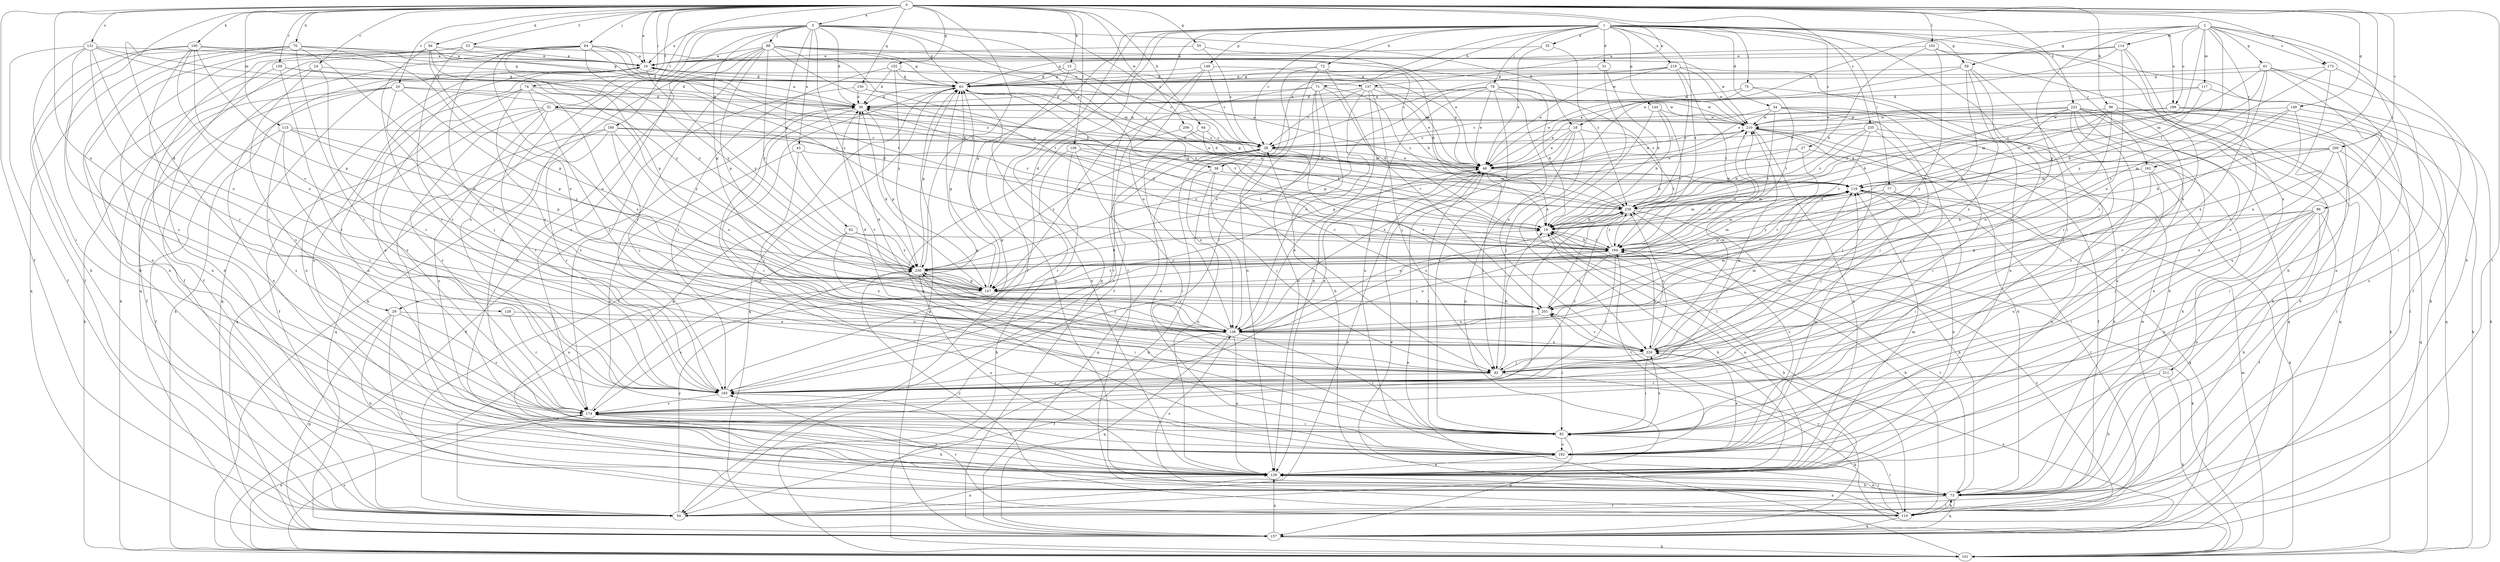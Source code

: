 strict digraph  {
0;
1;
2;
3;
10;
15;
18;
19;
20;
24;
27;
28;
29;
31;
34;
35;
36;
38;
43;
46;
51;
53;
54;
55;
59;
61;
62;
63;
64;
70;
71;
72;
73;
74;
75;
77;
78;
82;
84;
86;
88;
92;
94;
96;
100;
101;
103;
106;
110;
113;
114;
117;
119;
128;
129;
131;
137;
138;
144;
146;
147;
149;
150;
152;
157;
159;
162;
165;
173;
174;
180;
184;
189;
192;
200;
201;
209;
210;
211;
219;
220;
222;
230;
235;
239;
0 -> 3  [label=a];
0 -> 10  [label=a];
0 -> 15  [label=b];
0 -> 20  [label=c];
0 -> 24  [label=c];
0 -> 29  [label=d];
0 -> 51  [label=f];
0 -> 53  [label=f];
0 -> 54  [label=f];
0 -> 55  [label=g];
0 -> 64  [label=h];
0 -> 70  [label=h];
0 -> 74  [label=i];
0 -> 84  [label=j];
0 -> 94  [label=k];
0 -> 96  [label=k];
0 -> 100  [label=k];
0 -> 103  [label=l];
0 -> 106  [label=l];
0 -> 110  [label=l];
0 -> 113  [label=m];
0 -> 128  [label=n];
0 -> 131  [label=o];
0 -> 137  [label=o];
0 -> 149  [label=q];
0 -> 150  [label=q];
0 -> 152  [label=q];
0 -> 159  [label=r];
0 -> 173  [label=s];
0 -> 180  [label=t];
0 -> 200  [label=v];
0 -> 201  [label=v];
0 -> 209  [label=w];
0 -> 222  [label=y];
0 -> 230  [label=y];
0 -> 235  [label=z];
1 -> 27  [label=c];
1 -> 28  [label=c];
1 -> 29  [label=d];
1 -> 31  [label=d];
1 -> 34  [label=d];
1 -> 35  [label=d];
1 -> 38  [label=e];
1 -> 54  [label=f];
1 -> 59  [label=g];
1 -> 71  [label=h];
1 -> 72  [label=h];
1 -> 75  [label=i];
1 -> 77  [label=i];
1 -> 78  [label=i];
1 -> 82  [label=i];
1 -> 110  [label=l];
1 -> 144  [label=p];
1 -> 146  [label=p];
1 -> 147  [label=p];
1 -> 157  [label=q];
1 -> 162  [label=r];
1 -> 184  [label=t];
1 -> 189  [label=u];
1 -> 211  [label=x];
1 -> 219  [label=x];
2 -> 18  [label=b];
2 -> 59  [label=g];
2 -> 61  [label=g];
2 -> 73  [label=h];
2 -> 86  [label=j];
2 -> 114  [label=m];
2 -> 117  [label=m];
2 -> 147  [label=p];
2 -> 162  [label=r];
2 -> 173  [label=s];
2 -> 184  [label=t];
2 -> 189  [label=u];
2 -> 239  [label=z];
3 -> 10  [label=a];
3 -> 18  [label=b];
3 -> 28  [label=c];
3 -> 36  [label=d];
3 -> 38  [label=e];
3 -> 43  [label=e];
3 -> 62  [label=g];
3 -> 63  [label=g];
3 -> 73  [label=h];
3 -> 88  [label=j];
3 -> 147  [label=p];
3 -> 174  [label=s];
3 -> 192  [label=u];
3 -> 230  [label=y];
3 -> 239  [label=z];
10 -> 63  [label=g];
10 -> 101  [label=k];
10 -> 129  [label=n];
10 -> 137  [label=o];
10 -> 157  [label=q];
10 -> 192  [label=u];
10 -> 230  [label=y];
15 -> 28  [label=c];
15 -> 63  [label=g];
15 -> 73  [label=h];
18 -> 28  [label=c];
18 -> 46  [label=e];
18 -> 92  [label=j];
18 -> 129  [label=n];
18 -> 138  [label=o];
18 -> 184  [label=t];
18 -> 230  [label=y];
19 -> 63  [label=g];
19 -> 119  [label=m];
19 -> 129  [label=n];
19 -> 184  [label=t];
20 -> 19  [label=b];
20 -> 36  [label=d];
20 -> 54  [label=f];
20 -> 92  [label=j];
20 -> 101  [label=k];
20 -> 129  [label=n];
20 -> 147  [label=p];
24 -> 63  [label=g];
24 -> 129  [label=n];
24 -> 165  [label=r];
24 -> 174  [label=s];
27 -> 19  [label=b];
27 -> 46  [label=e];
27 -> 73  [label=h];
27 -> 201  [label=v];
28 -> 46  [label=e];
28 -> 92  [label=j];
28 -> 101  [label=k];
28 -> 138  [label=o];
28 -> 165  [label=r];
28 -> 201  [label=v];
28 -> 230  [label=y];
29 -> 73  [label=h];
29 -> 110  [label=l];
29 -> 138  [label=o];
29 -> 157  [label=q];
29 -> 174  [label=s];
31 -> 19  [label=b];
31 -> 63  [label=g];
31 -> 220  [label=x];
34 -> 46  [label=e];
34 -> 82  [label=i];
34 -> 157  [label=q];
34 -> 174  [label=s];
34 -> 184  [label=t];
34 -> 210  [label=w];
35 -> 10  [label=a];
35 -> 46  [label=e];
35 -> 239  [label=z];
36 -> 10  [label=a];
36 -> 82  [label=i];
36 -> 147  [label=p];
36 -> 210  [label=w];
38 -> 92  [label=j];
38 -> 119  [label=m];
38 -> 129  [label=n];
38 -> 157  [label=q];
43 -> 46  [label=e];
43 -> 92  [label=j];
43 -> 192  [label=u];
43 -> 201  [label=v];
46 -> 10  [label=a];
46 -> 82  [label=i];
46 -> 92  [label=j];
46 -> 119  [label=m];
46 -> 210  [label=w];
51 -> 46  [label=e];
51 -> 54  [label=f];
51 -> 157  [label=q];
51 -> 165  [label=r];
51 -> 174  [label=s];
51 -> 192  [label=u];
51 -> 210  [label=w];
51 -> 230  [label=y];
51 -> 239  [label=z];
53 -> 10  [label=a];
53 -> 73  [label=h];
53 -> 101  [label=k];
53 -> 165  [label=r];
53 -> 210  [label=w];
54 -> 19  [label=b];
54 -> 46  [label=e];
54 -> 63  [label=g];
54 -> 129  [label=n];
54 -> 230  [label=y];
55 -> 10  [label=a];
55 -> 19  [label=b];
55 -> 28  [label=c];
59 -> 46  [label=e];
59 -> 63  [label=g];
59 -> 92  [label=j];
59 -> 147  [label=p];
59 -> 165  [label=r];
59 -> 220  [label=x];
61 -> 54  [label=f];
61 -> 63  [label=g];
61 -> 119  [label=m];
61 -> 129  [label=n];
61 -> 192  [label=u];
61 -> 220  [label=x];
61 -> 239  [label=z];
62 -> 129  [label=n];
62 -> 184  [label=t];
62 -> 220  [label=x];
62 -> 230  [label=y];
63 -> 36  [label=d];
63 -> 54  [label=f];
63 -> 129  [label=n];
63 -> 157  [label=q];
63 -> 184  [label=t];
64 -> 19  [label=b];
64 -> 28  [label=c];
64 -> 192  [label=u];
70 -> 10  [label=a];
70 -> 63  [label=g];
70 -> 73  [label=h];
70 -> 82  [label=i];
70 -> 129  [label=n];
70 -> 138  [label=o];
70 -> 147  [label=p];
70 -> 157  [label=q];
70 -> 165  [label=r];
71 -> 19  [label=b];
71 -> 36  [label=d];
71 -> 73  [label=h];
71 -> 129  [label=n];
71 -> 147  [label=p];
71 -> 165  [label=r];
71 -> 239  [label=z];
72 -> 19  [label=b];
72 -> 63  [label=g];
72 -> 129  [label=n];
72 -> 138  [label=o];
72 -> 201  [label=v];
73 -> 54  [label=f];
73 -> 110  [label=l];
73 -> 129  [label=n];
73 -> 138  [label=o];
73 -> 157  [label=q];
73 -> 184  [label=t];
74 -> 36  [label=d];
74 -> 92  [label=j];
74 -> 138  [label=o];
74 -> 174  [label=s];
74 -> 192  [label=u];
74 -> 220  [label=x];
75 -> 36  [label=d];
75 -> 46  [label=e];
75 -> 73  [label=h];
75 -> 184  [label=t];
77 -> 82  [label=i];
77 -> 92  [label=j];
77 -> 230  [label=y];
77 -> 239  [label=z];
78 -> 19  [label=b];
78 -> 36  [label=d];
78 -> 46  [label=e];
78 -> 82  [label=i];
78 -> 147  [label=p];
78 -> 192  [label=u];
78 -> 220  [label=x];
78 -> 239  [label=z];
82 -> 10  [label=a];
82 -> 157  [label=q];
82 -> 192  [label=u];
82 -> 220  [label=x];
84 -> 10  [label=a];
84 -> 19  [label=b];
84 -> 54  [label=f];
84 -> 92  [label=j];
84 -> 138  [label=o];
84 -> 147  [label=p];
84 -> 157  [label=q];
84 -> 184  [label=t];
84 -> 230  [label=y];
84 -> 239  [label=z];
86 -> 19  [label=b];
86 -> 54  [label=f];
86 -> 73  [label=h];
86 -> 82  [label=i];
86 -> 92  [label=j];
86 -> 129  [label=n];
86 -> 147  [label=p];
86 -> 192  [label=u];
88 -> 10  [label=a];
88 -> 19  [label=b];
88 -> 46  [label=e];
88 -> 63  [label=g];
88 -> 101  [label=k];
88 -> 119  [label=m];
88 -> 147  [label=p];
88 -> 165  [label=r];
88 -> 174  [label=s];
88 -> 184  [label=t];
88 -> 210  [label=w];
88 -> 230  [label=y];
92 -> 19  [label=b];
92 -> 101  [label=k];
92 -> 119  [label=m];
92 -> 165  [label=r];
94 -> 10  [label=a];
94 -> 36  [label=d];
94 -> 54  [label=f];
94 -> 138  [label=o];
94 -> 165  [label=r];
94 -> 230  [label=y];
96 -> 110  [label=l];
96 -> 119  [label=m];
96 -> 138  [label=o];
96 -> 157  [label=q];
96 -> 165  [label=r];
96 -> 210  [label=w];
96 -> 230  [label=y];
100 -> 10  [label=a];
100 -> 54  [label=f];
100 -> 63  [label=g];
100 -> 73  [label=h];
100 -> 138  [label=o];
100 -> 147  [label=p];
100 -> 165  [label=r];
100 -> 201  [label=v];
101 -> 36  [label=d];
101 -> 46  [label=e];
101 -> 119  [label=m];
101 -> 174  [label=s];
103 -> 10  [label=a];
103 -> 19  [label=b];
103 -> 73  [label=h];
103 -> 101  [label=k];
103 -> 201  [label=v];
106 -> 46  [label=e];
106 -> 82  [label=i];
106 -> 101  [label=k];
106 -> 165  [label=r];
106 -> 184  [label=t];
110 -> 19  [label=b];
110 -> 46  [label=e];
110 -> 73  [label=h];
110 -> 82  [label=i];
110 -> 129  [label=n];
110 -> 157  [label=q];
110 -> 165  [label=r];
110 -> 184  [label=t];
110 -> 210  [label=w];
110 -> 230  [label=y];
113 -> 28  [label=c];
113 -> 54  [label=f];
113 -> 147  [label=p];
113 -> 165  [label=r];
113 -> 174  [label=s];
113 -> 230  [label=y];
114 -> 10  [label=a];
114 -> 46  [label=e];
114 -> 63  [label=g];
114 -> 138  [label=o];
114 -> 174  [label=s];
114 -> 220  [label=x];
117 -> 19  [label=b];
117 -> 36  [label=d];
117 -> 46  [label=e];
117 -> 101  [label=k];
119 -> 36  [label=d];
119 -> 110  [label=l];
119 -> 129  [label=n];
119 -> 147  [label=p];
119 -> 157  [label=q];
119 -> 239  [label=z];
128 -> 138  [label=o];
128 -> 165  [label=r];
129 -> 19  [label=b];
129 -> 73  [label=h];
129 -> 119  [label=m];
129 -> 165  [label=r];
129 -> 174  [label=s];
131 -> 10  [label=a];
131 -> 54  [label=f];
131 -> 82  [label=i];
131 -> 138  [label=o];
131 -> 165  [label=r];
131 -> 174  [label=s];
131 -> 184  [label=t];
131 -> 230  [label=y];
137 -> 28  [label=c];
137 -> 36  [label=d];
137 -> 46  [label=e];
137 -> 92  [label=j];
137 -> 129  [label=n];
137 -> 138  [label=o];
137 -> 210  [label=w];
138 -> 36  [label=d];
138 -> 46  [label=e];
138 -> 54  [label=f];
138 -> 82  [label=i];
138 -> 119  [label=m];
138 -> 129  [label=n];
138 -> 157  [label=q];
138 -> 220  [label=x];
138 -> 230  [label=y];
138 -> 239  [label=z];
144 -> 19  [label=b];
144 -> 110  [label=l];
144 -> 184  [label=t];
144 -> 210  [label=w];
146 -> 28  [label=c];
146 -> 46  [label=e];
146 -> 54  [label=f];
146 -> 63  [label=g];
146 -> 138  [label=o];
147 -> 36  [label=d];
147 -> 63  [label=g];
147 -> 174  [label=s];
147 -> 184  [label=t];
147 -> 201  [label=v];
147 -> 210  [label=w];
149 -> 138  [label=o];
149 -> 184  [label=t];
149 -> 192  [label=u];
149 -> 201  [label=v];
149 -> 210  [label=w];
150 -> 36  [label=d];
150 -> 174  [label=s];
150 -> 210  [label=w];
152 -> 36  [label=d];
152 -> 46  [label=e];
152 -> 63  [label=g];
152 -> 165  [label=r];
152 -> 230  [label=y];
157 -> 63  [label=g];
157 -> 101  [label=k];
157 -> 129  [label=n];
157 -> 201  [label=v];
157 -> 220  [label=x];
159 -> 36  [label=d];
159 -> 63  [label=g];
159 -> 129  [label=n];
159 -> 165  [label=r];
162 -> 101  [label=k];
162 -> 119  [label=m];
162 -> 129  [label=n];
162 -> 192  [label=u];
165 -> 46  [label=e];
165 -> 63  [label=g];
165 -> 174  [label=s];
165 -> 210  [label=w];
173 -> 63  [label=g];
173 -> 82  [label=i];
173 -> 220  [label=x];
173 -> 230  [label=y];
174 -> 28  [label=c];
174 -> 63  [label=g];
174 -> 73  [label=h];
174 -> 82  [label=i];
174 -> 101  [label=k];
180 -> 28  [label=c];
180 -> 46  [label=e];
180 -> 92  [label=j];
180 -> 129  [label=n];
180 -> 138  [label=o];
180 -> 157  [label=q];
180 -> 165  [label=r];
180 -> 239  [label=z];
184 -> 19  [label=b];
184 -> 36  [label=d];
184 -> 101  [label=k];
184 -> 119  [label=m];
184 -> 138  [label=o];
184 -> 165  [label=r];
184 -> 201  [label=v];
184 -> 220  [label=x];
184 -> 230  [label=y];
184 -> 239  [label=z];
189 -> 46  [label=e];
189 -> 73  [label=h];
189 -> 101  [label=k];
189 -> 110  [label=l];
189 -> 210  [label=w];
189 -> 239  [label=z];
192 -> 36  [label=d];
192 -> 110  [label=l];
192 -> 119  [label=m];
192 -> 129  [label=n];
192 -> 184  [label=t];
192 -> 220  [label=x];
192 -> 239  [label=z];
200 -> 19  [label=b];
200 -> 46  [label=e];
200 -> 82  [label=i];
200 -> 119  [label=m];
200 -> 157  [label=q];
200 -> 220  [label=x];
201 -> 28  [label=c];
201 -> 82  [label=i];
201 -> 138  [label=o];
201 -> 239  [label=z];
209 -> 28  [label=c];
209 -> 119  [label=m];
209 -> 192  [label=u];
210 -> 28  [label=c];
210 -> 54  [label=f];
210 -> 73  [label=h];
210 -> 92  [label=j];
210 -> 129  [label=n];
210 -> 147  [label=p];
211 -> 73  [label=h];
211 -> 101  [label=k];
211 -> 165  [label=r];
219 -> 28  [label=c];
219 -> 46  [label=e];
219 -> 63  [label=g];
219 -> 129  [label=n];
219 -> 184  [label=t];
219 -> 210  [label=w];
219 -> 239  [label=z];
220 -> 36  [label=d];
220 -> 82  [label=i];
220 -> 92  [label=j];
220 -> 119  [label=m];
220 -> 201  [label=v];
220 -> 210  [label=w];
220 -> 230  [label=y];
220 -> 239  [label=z];
222 -> 19  [label=b];
222 -> 28  [label=c];
222 -> 73  [label=h];
222 -> 92  [label=j];
222 -> 101  [label=k];
222 -> 119  [label=m];
222 -> 129  [label=n];
222 -> 157  [label=q];
222 -> 174  [label=s];
222 -> 192  [label=u];
222 -> 210  [label=w];
230 -> 19  [label=b];
230 -> 63  [label=g];
230 -> 82  [label=i];
230 -> 119  [label=m];
230 -> 129  [label=n];
230 -> 147  [label=p];
235 -> 19  [label=b];
235 -> 28  [label=c];
235 -> 73  [label=h];
235 -> 92  [label=j];
235 -> 184  [label=t];
235 -> 239  [label=z];
239 -> 19  [label=b];
239 -> 63  [label=g];
239 -> 73  [label=h];
239 -> 119  [label=m];
239 -> 138  [label=o];
239 -> 165  [label=r];
239 -> 174  [label=s];
}
